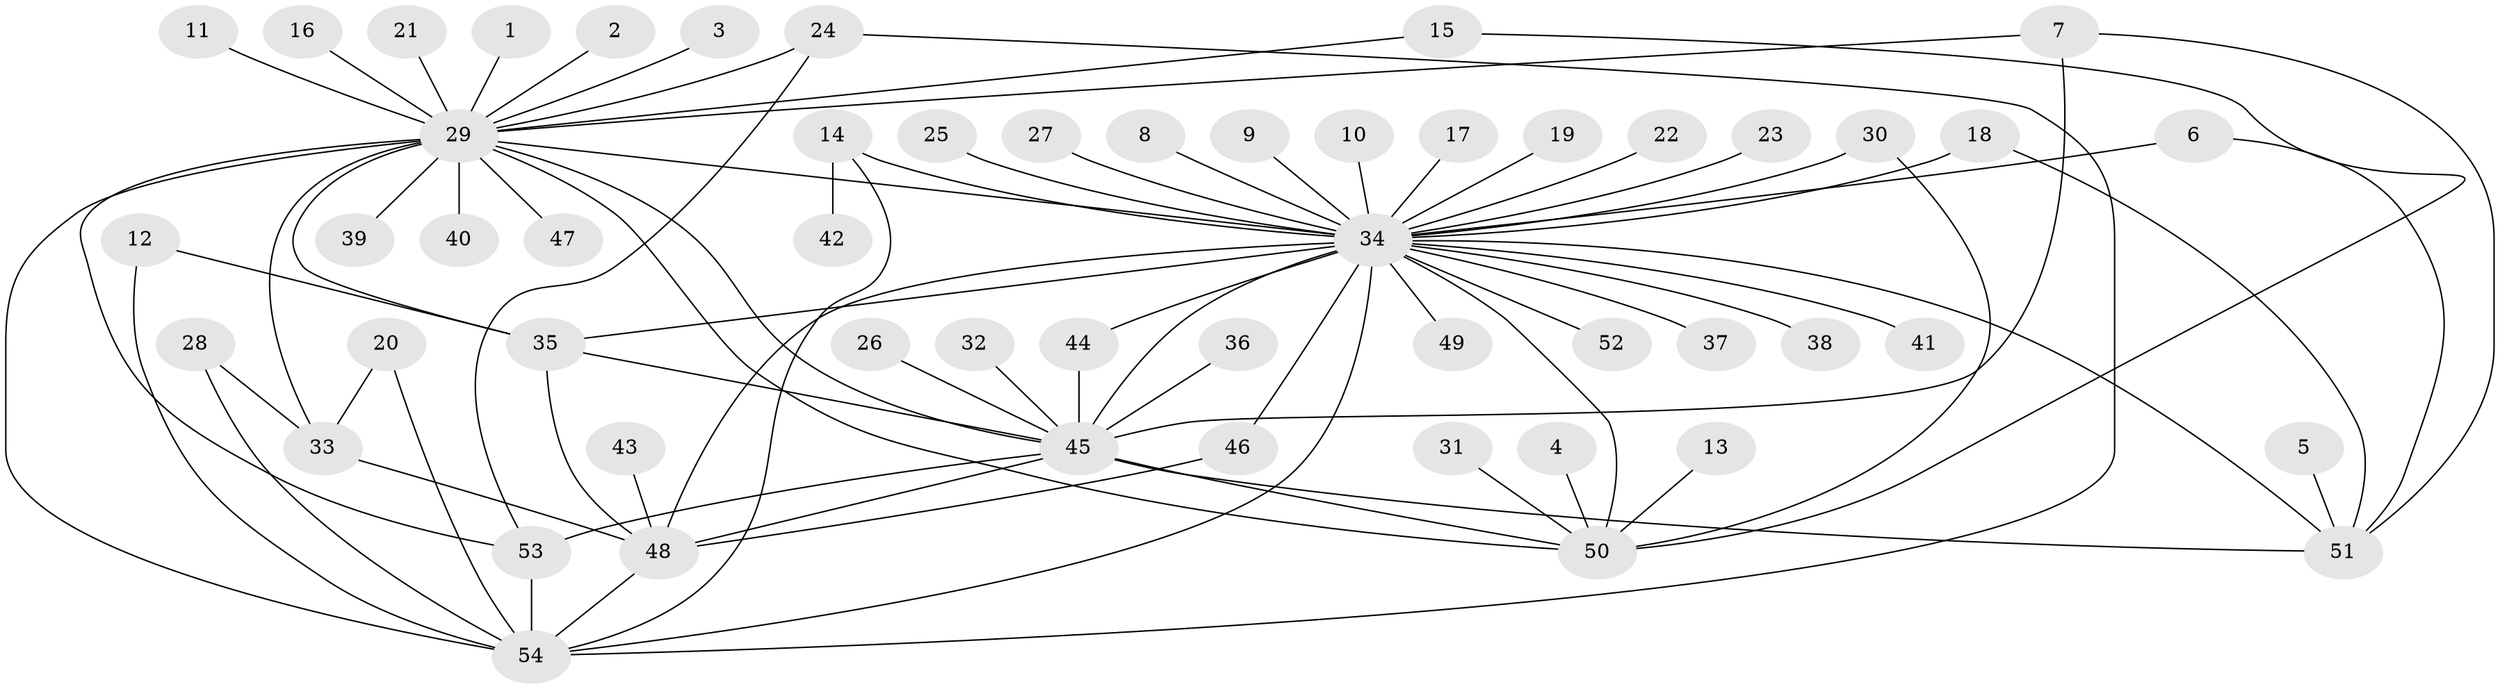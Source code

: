 // original degree distribution, {25: 0.018691588785046728, 3: 0.14018691588785046, 1: 0.4392523364485981, 9: 0.018691588785046728, 14: 0.009345794392523364, 8: 0.028037383177570093, 7: 0.009345794392523364, 10: 0.018691588785046728, 13: 0.009345794392523364, 2: 0.21495327102803738, 5: 0.056074766355140186, 4: 0.028037383177570093, 6: 0.009345794392523364}
// Generated by graph-tools (version 1.1) at 2025/49/03/09/25 03:49:57]
// undirected, 54 vertices, 80 edges
graph export_dot {
graph [start="1"]
  node [color=gray90,style=filled];
  1;
  2;
  3;
  4;
  5;
  6;
  7;
  8;
  9;
  10;
  11;
  12;
  13;
  14;
  15;
  16;
  17;
  18;
  19;
  20;
  21;
  22;
  23;
  24;
  25;
  26;
  27;
  28;
  29;
  30;
  31;
  32;
  33;
  34;
  35;
  36;
  37;
  38;
  39;
  40;
  41;
  42;
  43;
  44;
  45;
  46;
  47;
  48;
  49;
  50;
  51;
  52;
  53;
  54;
  1 -- 29 [weight=1.0];
  2 -- 29 [weight=1.0];
  3 -- 29 [weight=1.0];
  4 -- 50 [weight=1.0];
  5 -- 51 [weight=1.0];
  6 -- 34 [weight=1.0];
  6 -- 51 [weight=1.0];
  7 -- 29 [weight=1.0];
  7 -- 45 [weight=1.0];
  7 -- 51 [weight=1.0];
  8 -- 34 [weight=1.0];
  9 -- 34 [weight=1.0];
  10 -- 34 [weight=1.0];
  11 -- 29 [weight=1.0];
  12 -- 35 [weight=1.0];
  12 -- 54 [weight=1.0];
  13 -- 50 [weight=1.0];
  14 -- 34 [weight=2.0];
  14 -- 42 [weight=1.0];
  14 -- 54 [weight=1.0];
  15 -- 29 [weight=1.0];
  15 -- 50 [weight=1.0];
  16 -- 29 [weight=1.0];
  17 -- 34 [weight=1.0];
  18 -- 34 [weight=2.0];
  18 -- 51 [weight=1.0];
  19 -- 34 [weight=1.0];
  20 -- 33 [weight=1.0];
  20 -- 54 [weight=2.0];
  21 -- 29 [weight=2.0];
  22 -- 34 [weight=1.0];
  23 -- 34 [weight=1.0];
  24 -- 29 [weight=1.0];
  24 -- 53 [weight=1.0];
  24 -- 54 [weight=1.0];
  25 -- 34 [weight=1.0];
  26 -- 45 [weight=1.0];
  27 -- 34 [weight=1.0];
  28 -- 33 [weight=1.0];
  28 -- 54 [weight=1.0];
  29 -- 33 [weight=1.0];
  29 -- 34 [weight=3.0];
  29 -- 35 [weight=2.0];
  29 -- 39 [weight=1.0];
  29 -- 40 [weight=1.0];
  29 -- 45 [weight=1.0];
  29 -- 47 [weight=1.0];
  29 -- 50 [weight=1.0];
  29 -- 53 [weight=1.0];
  29 -- 54 [weight=3.0];
  30 -- 34 [weight=1.0];
  30 -- 50 [weight=1.0];
  31 -- 50 [weight=1.0];
  32 -- 45 [weight=1.0];
  33 -- 48 [weight=1.0];
  34 -- 35 [weight=2.0];
  34 -- 37 [weight=1.0];
  34 -- 38 [weight=2.0];
  34 -- 41 [weight=2.0];
  34 -- 44 [weight=1.0];
  34 -- 45 [weight=4.0];
  34 -- 46 [weight=1.0];
  34 -- 48 [weight=2.0];
  34 -- 49 [weight=1.0];
  34 -- 50 [weight=1.0];
  34 -- 51 [weight=1.0];
  34 -- 52 [weight=1.0];
  34 -- 54 [weight=4.0];
  35 -- 45 [weight=2.0];
  35 -- 48 [weight=1.0];
  36 -- 45 [weight=1.0];
  43 -- 48 [weight=1.0];
  44 -- 45 [weight=1.0];
  45 -- 48 [weight=1.0];
  45 -- 50 [weight=1.0];
  45 -- 51 [weight=1.0];
  45 -- 53 [weight=2.0];
  46 -- 48 [weight=1.0];
  48 -- 54 [weight=1.0];
  53 -- 54 [weight=1.0];
}
